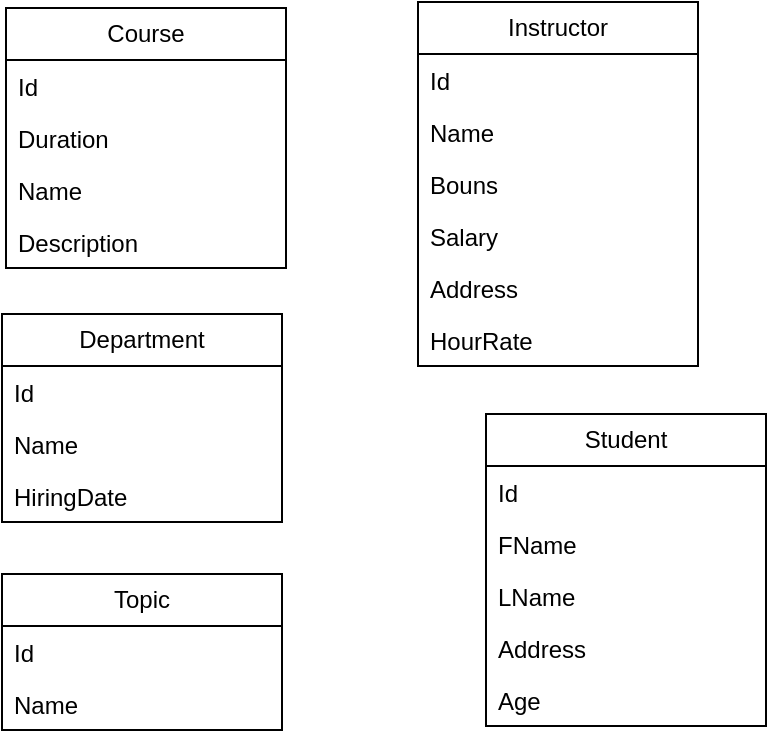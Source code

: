 <mxfile version="26.0.9">
  <diagram name="Page-1" id="iM296m8TPLAwFfgsa3_3">
    <mxGraphModel dx="488" dy="548" grid="0" gridSize="10" guides="1" tooltips="1" connect="1" arrows="1" fold="1" page="0" pageScale="1" pageWidth="827" pageHeight="1169" math="0" shadow="0">
      <root>
        <mxCell id="0" />
        <mxCell id="1" parent="0" />
        <mxCell id="pqEgCp2dTNQKJWtEXDpG-7" value="Course" style="swimlane;fontStyle=0;childLayout=stackLayout;horizontal=1;startSize=26;fillColor=none;horizontalStack=0;resizeParent=1;resizeParentMax=0;resizeLast=0;collapsible=1;marginBottom=0;whiteSpace=wrap;html=1;" vertex="1" parent="1">
          <mxGeometry x="66" y="34" width="140" height="130" as="geometry" />
        </mxCell>
        <mxCell id="pqEgCp2dTNQKJWtEXDpG-8" value="Id" style="text;strokeColor=none;fillColor=none;align=left;verticalAlign=top;spacingLeft=4;spacingRight=4;overflow=hidden;rotatable=0;points=[[0,0.5],[1,0.5]];portConstraint=eastwest;whiteSpace=wrap;html=1;" vertex="1" parent="pqEgCp2dTNQKJWtEXDpG-7">
          <mxGeometry y="26" width="140" height="26" as="geometry" />
        </mxCell>
        <mxCell id="pqEgCp2dTNQKJWtEXDpG-9" value="Duration" style="text;strokeColor=none;fillColor=none;align=left;verticalAlign=top;spacingLeft=4;spacingRight=4;overflow=hidden;rotatable=0;points=[[0,0.5],[1,0.5]];portConstraint=eastwest;whiteSpace=wrap;html=1;" vertex="1" parent="pqEgCp2dTNQKJWtEXDpG-7">
          <mxGeometry y="52" width="140" height="26" as="geometry" />
        </mxCell>
        <mxCell id="pqEgCp2dTNQKJWtEXDpG-10" value="Name" style="text;strokeColor=none;fillColor=none;align=left;verticalAlign=top;spacingLeft=4;spacingRight=4;overflow=hidden;rotatable=0;points=[[0,0.5],[1,0.5]];portConstraint=eastwest;whiteSpace=wrap;html=1;" vertex="1" parent="pqEgCp2dTNQKJWtEXDpG-7">
          <mxGeometry y="78" width="140" height="26" as="geometry" />
        </mxCell>
        <mxCell id="pqEgCp2dTNQKJWtEXDpG-11" value="Description" style="text;strokeColor=none;fillColor=none;align=left;verticalAlign=top;spacingLeft=4;spacingRight=4;overflow=hidden;rotatable=0;points=[[0,0.5],[1,0.5]];portConstraint=eastwest;whiteSpace=wrap;html=1;" vertex="1" parent="pqEgCp2dTNQKJWtEXDpG-7">
          <mxGeometry y="104" width="140" height="26" as="geometry" />
        </mxCell>
        <mxCell id="pqEgCp2dTNQKJWtEXDpG-12" value="Department" style="swimlane;fontStyle=0;childLayout=stackLayout;horizontal=1;startSize=26;fillColor=none;horizontalStack=0;resizeParent=1;resizeParentMax=0;resizeLast=0;collapsible=1;marginBottom=0;whiteSpace=wrap;html=1;" vertex="1" parent="1">
          <mxGeometry x="64" y="187" width="140" height="104" as="geometry" />
        </mxCell>
        <mxCell id="pqEgCp2dTNQKJWtEXDpG-13" value="Id" style="text;strokeColor=none;fillColor=none;align=left;verticalAlign=top;spacingLeft=4;spacingRight=4;overflow=hidden;rotatable=0;points=[[0,0.5],[1,0.5]];portConstraint=eastwest;whiteSpace=wrap;html=1;" vertex="1" parent="pqEgCp2dTNQKJWtEXDpG-12">
          <mxGeometry y="26" width="140" height="26" as="geometry" />
        </mxCell>
        <mxCell id="pqEgCp2dTNQKJWtEXDpG-15" value="Name" style="text;strokeColor=none;fillColor=none;align=left;verticalAlign=top;spacingLeft=4;spacingRight=4;overflow=hidden;rotatable=0;points=[[0,0.5],[1,0.5]];portConstraint=eastwest;whiteSpace=wrap;html=1;" vertex="1" parent="pqEgCp2dTNQKJWtEXDpG-12">
          <mxGeometry y="52" width="140" height="26" as="geometry" />
        </mxCell>
        <mxCell id="pqEgCp2dTNQKJWtEXDpG-16" value="HiringDate" style="text;strokeColor=none;fillColor=none;align=left;verticalAlign=top;spacingLeft=4;spacingRight=4;overflow=hidden;rotatable=0;points=[[0,0.5],[1,0.5]];portConstraint=eastwest;whiteSpace=wrap;html=1;" vertex="1" parent="pqEgCp2dTNQKJWtEXDpG-12">
          <mxGeometry y="78" width="140" height="26" as="geometry" />
        </mxCell>
        <mxCell id="pqEgCp2dTNQKJWtEXDpG-17" value="Instructor" style="swimlane;fontStyle=0;childLayout=stackLayout;horizontal=1;startSize=26;fillColor=none;horizontalStack=0;resizeParent=1;resizeParentMax=0;resizeLast=0;collapsible=1;marginBottom=0;whiteSpace=wrap;html=1;" vertex="1" parent="1">
          <mxGeometry x="272" y="31" width="140" height="182" as="geometry" />
        </mxCell>
        <mxCell id="pqEgCp2dTNQKJWtEXDpG-18" value="Id" style="text;strokeColor=none;fillColor=none;align=left;verticalAlign=top;spacingLeft=4;spacingRight=4;overflow=hidden;rotatable=0;points=[[0,0.5],[1,0.5]];portConstraint=eastwest;whiteSpace=wrap;html=1;" vertex="1" parent="pqEgCp2dTNQKJWtEXDpG-17">
          <mxGeometry y="26" width="140" height="26" as="geometry" />
        </mxCell>
        <mxCell id="pqEgCp2dTNQKJWtEXDpG-19" value="Name" style="text;strokeColor=none;fillColor=none;align=left;verticalAlign=top;spacingLeft=4;spacingRight=4;overflow=hidden;rotatable=0;points=[[0,0.5],[1,0.5]];portConstraint=eastwest;whiteSpace=wrap;html=1;" vertex="1" parent="pqEgCp2dTNQKJWtEXDpG-17">
          <mxGeometry y="52" width="140" height="26" as="geometry" />
        </mxCell>
        <mxCell id="pqEgCp2dTNQKJWtEXDpG-20" value="Bouns" style="text;strokeColor=none;fillColor=none;align=left;verticalAlign=top;spacingLeft=4;spacingRight=4;overflow=hidden;rotatable=0;points=[[0,0.5],[1,0.5]];portConstraint=eastwest;whiteSpace=wrap;html=1;" vertex="1" parent="pqEgCp2dTNQKJWtEXDpG-17">
          <mxGeometry y="78" width="140" height="26" as="geometry" />
        </mxCell>
        <mxCell id="pqEgCp2dTNQKJWtEXDpG-21" value="&lt;div&gt;Salary&lt;/div&gt;&lt;div&gt;&lt;br&gt;&lt;/div&gt;" style="text;strokeColor=none;fillColor=none;align=left;verticalAlign=top;spacingLeft=4;spacingRight=4;overflow=hidden;rotatable=0;points=[[0,0.5],[1,0.5]];portConstraint=eastwest;whiteSpace=wrap;html=1;" vertex="1" parent="pqEgCp2dTNQKJWtEXDpG-17">
          <mxGeometry y="104" width="140" height="26" as="geometry" />
        </mxCell>
        <mxCell id="pqEgCp2dTNQKJWtEXDpG-23" value="Address" style="text;strokeColor=none;fillColor=none;align=left;verticalAlign=top;spacingLeft=4;spacingRight=4;overflow=hidden;rotatable=0;points=[[0,0.5],[1,0.5]];portConstraint=eastwest;whiteSpace=wrap;html=1;" vertex="1" parent="pqEgCp2dTNQKJWtEXDpG-17">
          <mxGeometry y="130" width="140" height="26" as="geometry" />
        </mxCell>
        <mxCell id="pqEgCp2dTNQKJWtEXDpG-22" value="HourRate" style="text;strokeColor=none;fillColor=none;align=left;verticalAlign=top;spacingLeft=4;spacingRight=4;overflow=hidden;rotatable=0;points=[[0,0.5],[1,0.5]];portConstraint=eastwest;whiteSpace=wrap;html=1;" vertex="1" parent="pqEgCp2dTNQKJWtEXDpG-17">
          <mxGeometry y="156" width="140" height="26" as="geometry" />
        </mxCell>
        <mxCell id="pqEgCp2dTNQKJWtEXDpG-24" value="Student" style="swimlane;fontStyle=0;childLayout=stackLayout;horizontal=1;startSize=26;fillColor=none;horizontalStack=0;resizeParent=1;resizeParentMax=0;resizeLast=0;collapsible=1;marginBottom=0;whiteSpace=wrap;html=1;" vertex="1" parent="1">
          <mxGeometry x="306" y="237" width="140" height="156" as="geometry" />
        </mxCell>
        <mxCell id="pqEgCp2dTNQKJWtEXDpG-25" value="Id" style="text;strokeColor=none;fillColor=none;align=left;verticalAlign=top;spacingLeft=4;spacingRight=4;overflow=hidden;rotatable=0;points=[[0,0.5],[1,0.5]];portConstraint=eastwest;whiteSpace=wrap;html=1;" vertex="1" parent="pqEgCp2dTNQKJWtEXDpG-24">
          <mxGeometry y="26" width="140" height="26" as="geometry" />
        </mxCell>
        <mxCell id="pqEgCp2dTNQKJWtEXDpG-26" value="FName" style="text;strokeColor=none;fillColor=none;align=left;verticalAlign=top;spacingLeft=4;spacingRight=4;overflow=hidden;rotatable=0;points=[[0,0.5],[1,0.5]];portConstraint=eastwest;whiteSpace=wrap;html=1;" vertex="1" parent="pqEgCp2dTNQKJWtEXDpG-24">
          <mxGeometry y="52" width="140" height="26" as="geometry" />
        </mxCell>
        <mxCell id="pqEgCp2dTNQKJWtEXDpG-27" value="LName" style="text;strokeColor=none;fillColor=none;align=left;verticalAlign=top;spacingLeft=4;spacingRight=4;overflow=hidden;rotatable=0;points=[[0,0.5],[1,0.5]];portConstraint=eastwest;whiteSpace=wrap;html=1;" vertex="1" parent="pqEgCp2dTNQKJWtEXDpG-24">
          <mxGeometry y="78" width="140" height="26" as="geometry" />
        </mxCell>
        <mxCell id="pqEgCp2dTNQKJWtEXDpG-29" value="Address" style="text;strokeColor=none;fillColor=none;align=left;verticalAlign=top;spacingLeft=4;spacingRight=4;overflow=hidden;rotatable=0;points=[[0,0.5],[1,0.5]];portConstraint=eastwest;whiteSpace=wrap;html=1;" vertex="1" parent="pqEgCp2dTNQKJWtEXDpG-24">
          <mxGeometry y="104" width="140" height="26" as="geometry" />
        </mxCell>
        <mxCell id="pqEgCp2dTNQKJWtEXDpG-30" value="Age" style="text;strokeColor=none;fillColor=none;align=left;verticalAlign=top;spacingLeft=4;spacingRight=4;overflow=hidden;rotatable=0;points=[[0,0.5],[1,0.5]];portConstraint=eastwest;whiteSpace=wrap;html=1;" vertex="1" parent="pqEgCp2dTNQKJWtEXDpG-24">
          <mxGeometry y="130" width="140" height="26" as="geometry" />
        </mxCell>
        <mxCell id="pqEgCp2dTNQKJWtEXDpG-31" value="Topic" style="swimlane;fontStyle=0;childLayout=stackLayout;horizontal=1;startSize=26;fillColor=none;horizontalStack=0;resizeParent=1;resizeParentMax=0;resizeLast=0;collapsible=1;marginBottom=0;whiteSpace=wrap;html=1;" vertex="1" parent="1">
          <mxGeometry x="64" y="317" width="140" height="78" as="geometry" />
        </mxCell>
        <mxCell id="pqEgCp2dTNQKJWtEXDpG-32" value="Id" style="text;strokeColor=none;fillColor=none;align=left;verticalAlign=top;spacingLeft=4;spacingRight=4;overflow=hidden;rotatable=0;points=[[0,0.5],[1,0.5]];portConstraint=eastwest;whiteSpace=wrap;html=1;" vertex="1" parent="pqEgCp2dTNQKJWtEXDpG-31">
          <mxGeometry y="26" width="140" height="26" as="geometry" />
        </mxCell>
        <mxCell id="pqEgCp2dTNQKJWtEXDpG-33" value="Name" style="text;strokeColor=none;fillColor=none;align=left;verticalAlign=top;spacingLeft=4;spacingRight=4;overflow=hidden;rotatable=0;points=[[0,0.5],[1,0.5]];portConstraint=eastwest;whiteSpace=wrap;html=1;" vertex="1" parent="pqEgCp2dTNQKJWtEXDpG-31">
          <mxGeometry y="52" width="140" height="26" as="geometry" />
        </mxCell>
      </root>
    </mxGraphModel>
  </diagram>
</mxfile>

